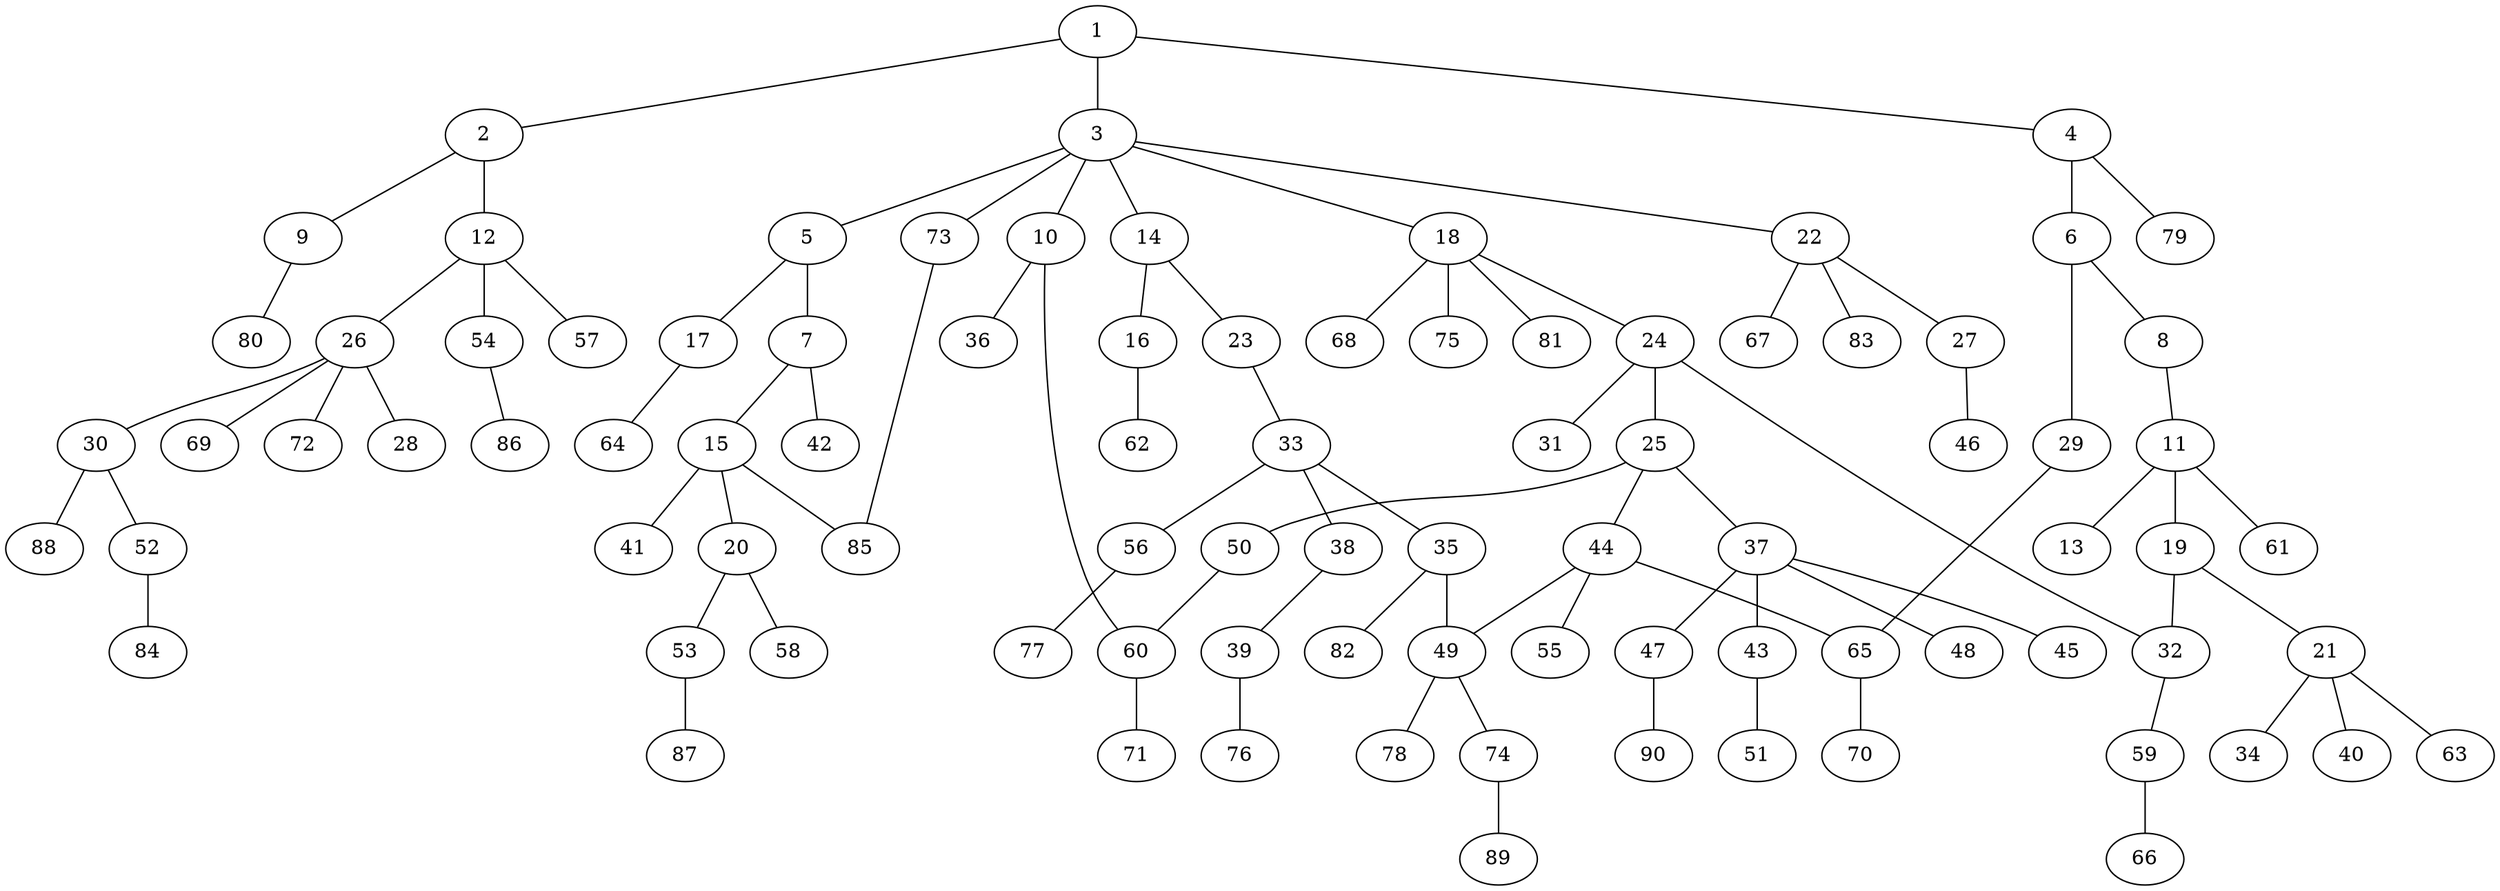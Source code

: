 graph graphname {1--2
1--3
1--4
2--9
2--12
3--5
3--10
3--14
3--18
3--22
3--73
4--6
4--79
5--7
5--17
6--8
6--29
7--15
7--42
8--11
9--80
10--36
10--60
11--13
11--19
11--61
12--26
12--54
12--57
14--16
14--23
15--20
15--41
15--85
16--62
17--64
18--24
18--68
18--75
18--81
19--21
19--32
20--53
20--58
21--34
21--40
21--63
22--27
22--67
22--83
23--33
24--25
24--31
24--32
25--37
25--44
25--50
26--28
26--30
26--69
26--72
27--46
29--65
30--52
30--88
32--59
33--35
33--38
33--56
35--49
35--82
37--43
37--45
37--47
37--48
38--39
39--76
43--51
44--49
44--55
44--65
47--90
49--74
49--78
50--60
52--84
53--87
54--86
56--77
59--66
60--71
65--70
73--85
74--89
}